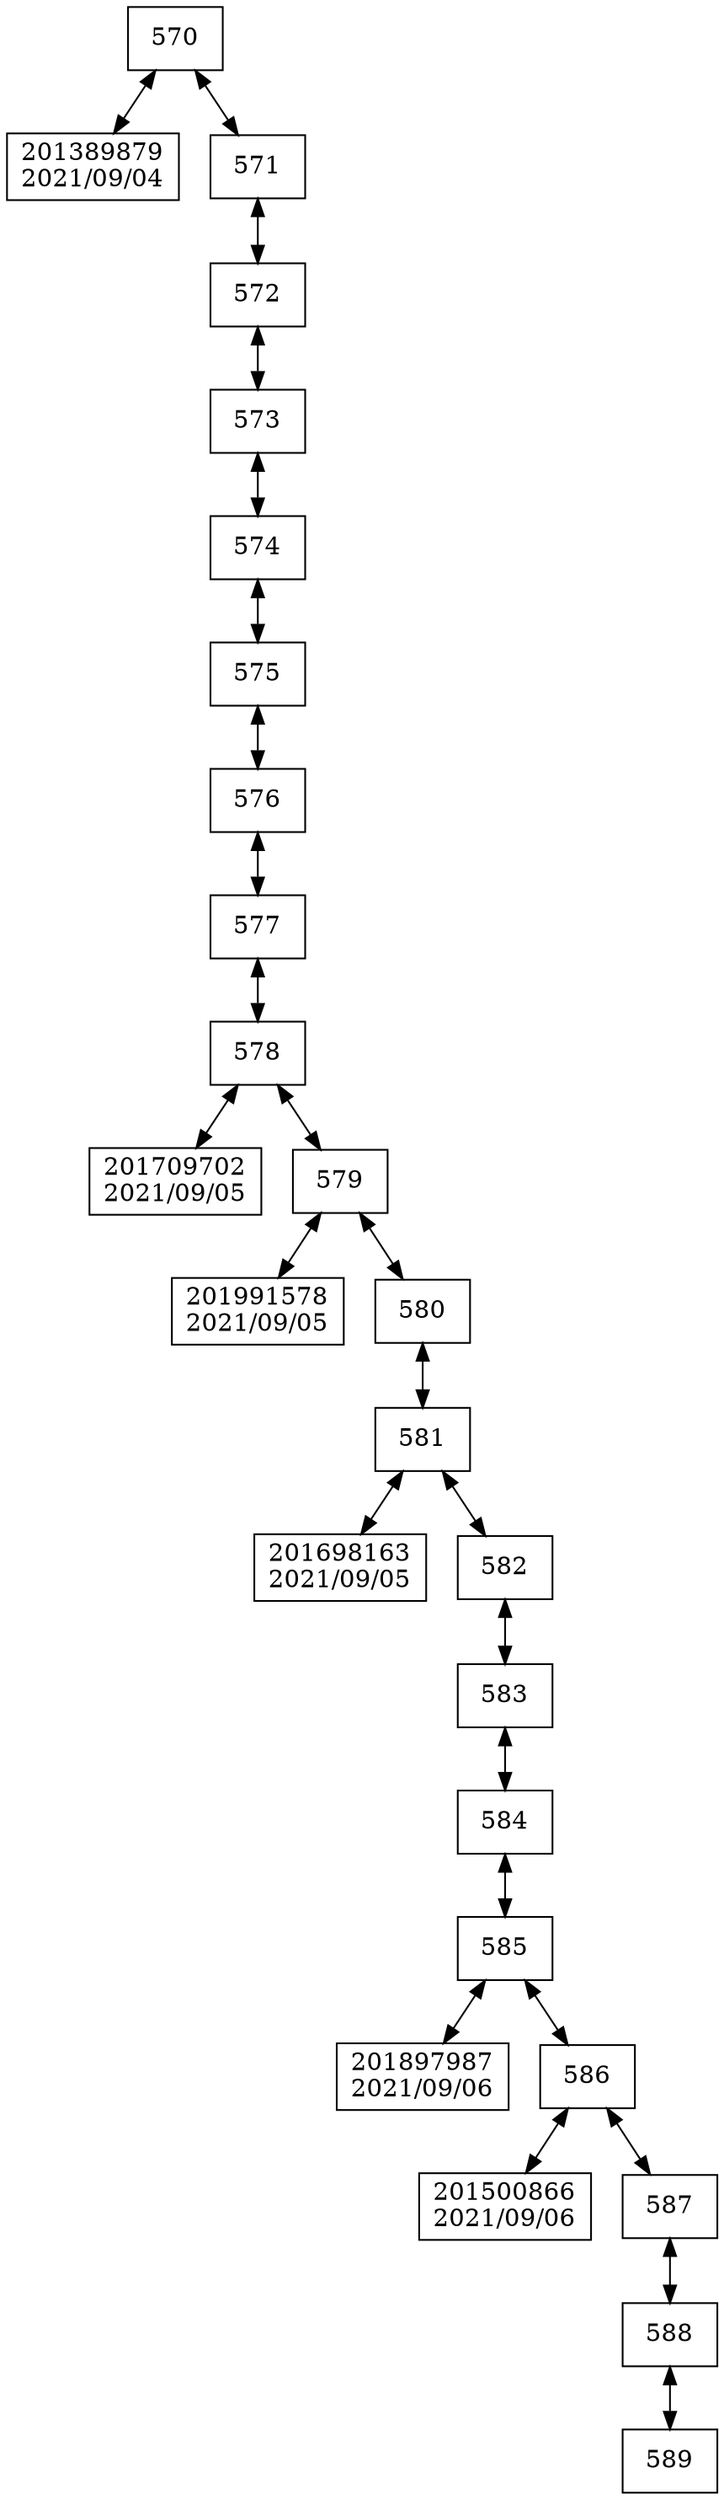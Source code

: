 digraph G{
 rankdir = TB; 
node [shape=box]; 
compound=true; 
"570"[label="570"];
"201389879"[label="201389879
2021/09/04"];
"571"[label="571"];
"572"[label="572"];
"573"[label="573"];
"574"[label="574"];
"575"[label="575"];
"576"[label="576"];
"577"[label="577"];
"578"[label="578"];
"201709702"[label="201709702
2021/09/05"];
"579"[label="579"];
"201991578"[label="201991578
2021/09/05"];
"580"[label="580"];
"581"[label="581"];
"201698163"[label="201698163
2021/09/05"];
"582"[label="582"];
"583"[label="583"];
"584"[label="584"];
"585"[label="585"];
"201897987"[label="201897987
2021/09/06"];
"586"[label="586"];
"201500866"[label="201500866
2021/09/06"];
"587"[label="587"];
"588"[label="588"];
"589"[label="589"];
"570" -> "201389879"[dir="both"];
"570" -> "571"[dir="both"];
"571" -> "572"[dir="both"];
"572" -> "573"[dir="both"];
"573" -> "574"[dir="both"];
"574" -> "575"[dir="both"];
"575" -> "576"[dir="both"];
"576" -> "577"[dir="both"];
"577" -> "578"[dir="both"];
"578" -> "201709702"[dir="both"];
"578" -> "579"[dir="both"];
"579" -> "201991578"[dir="both"];
"579" -> "580"[dir="both"];
"580" -> "581"[dir="both"];
"581" -> "201698163"[dir="both"];
"581" -> "582"[dir="both"];
"582" -> "583"[dir="both"];
"583" -> "584"[dir="both"];
"584" -> "585"[dir="both"];
"585" -> "201897987"[dir="both"];
"585" -> "586"[dir="both"];
"586" -> "201500866"[dir="both"];
"586" -> "587"[dir="both"];
"587" -> "588"[dir="both"];
"588" -> "589"[dir="both"];

}

